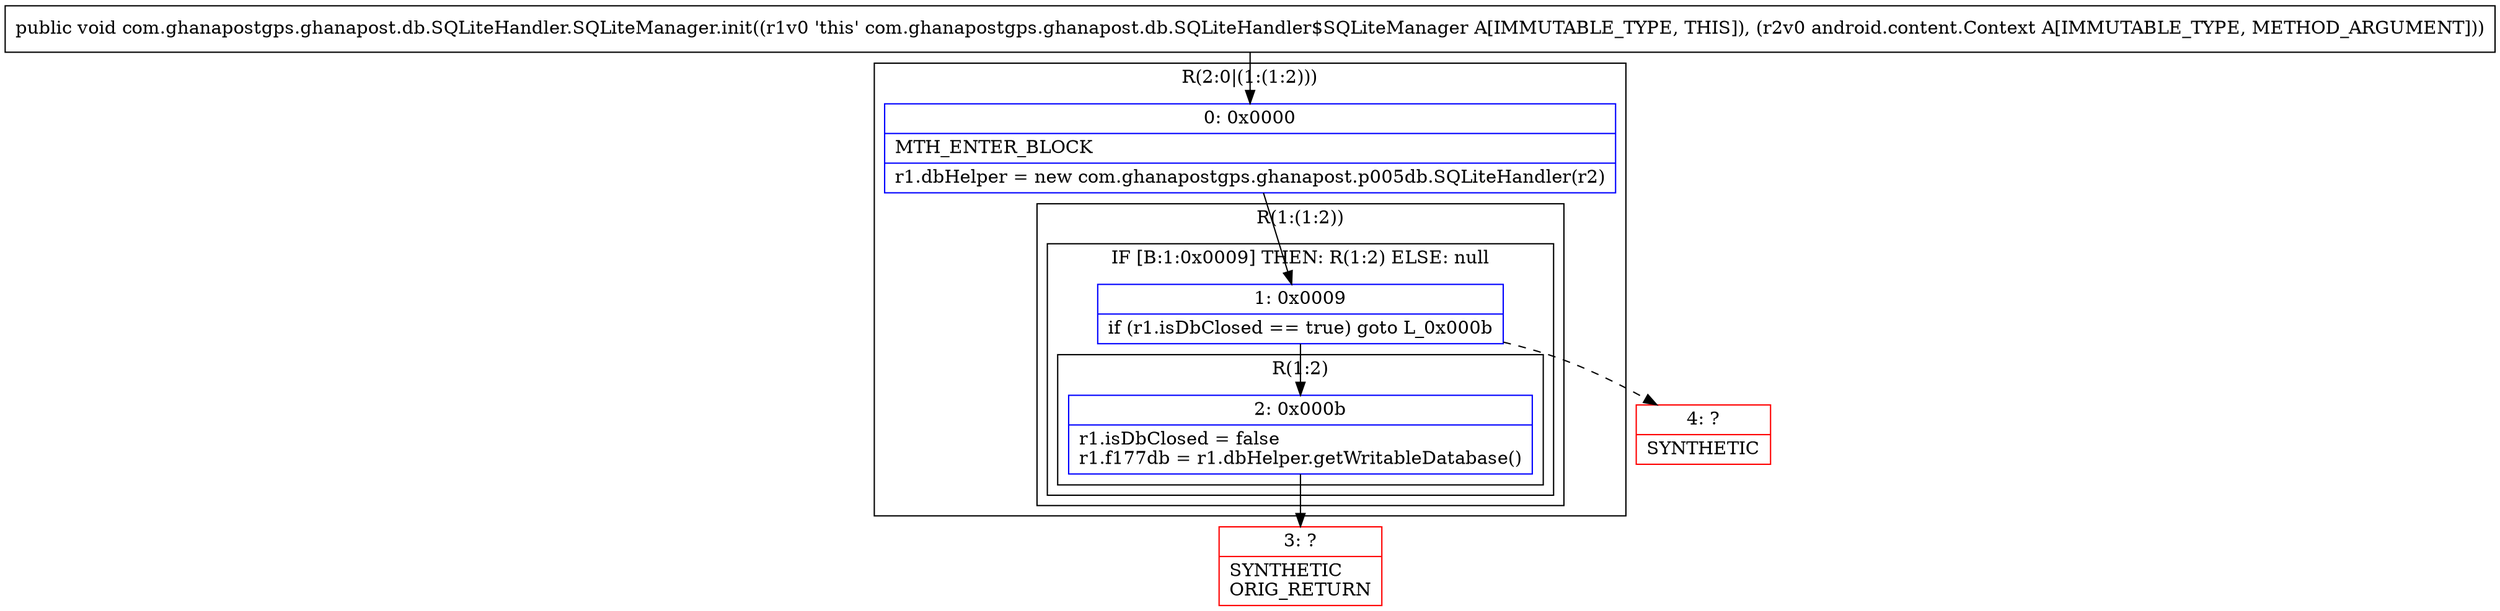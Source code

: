 digraph "CFG forcom.ghanapostgps.ghanapost.db.SQLiteHandler.SQLiteManager.init(Landroid\/content\/Context;)V" {
subgraph cluster_Region_1055471517 {
label = "R(2:0|(1:(1:2)))";
node [shape=record,color=blue];
Node_0 [shape=record,label="{0\:\ 0x0000|MTH_ENTER_BLOCK\l|r1.dbHelper = new com.ghanapostgps.ghanapost.p005db.SQLiteHandler(r2)\l}"];
subgraph cluster_Region_1790111109 {
label = "R(1:(1:2))";
node [shape=record,color=blue];
subgraph cluster_IfRegion_1541953403 {
label = "IF [B:1:0x0009] THEN: R(1:2) ELSE: null";
node [shape=record,color=blue];
Node_1 [shape=record,label="{1\:\ 0x0009|if (r1.isDbClosed == true) goto L_0x000b\l}"];
subgraph cluster_Region_1196088342 {
label = "R(1:2)";
node [shape=record,color=blue];
Node_2 [shape=record,label="{2\:\ 0x000b|r1.isDbClosed = false\lr1.f177db = r1.dbHelper.getWritableDatabase()\l}"];
}
}
}
}
Node_3 [shape=record,color=red,label="{3\:\ ?|SYNTHETIC\lORIG_RETURN\l}"];
Node_4 [shape=record,color=red,label="{4\:\ ?|SYNTHETIC\l}"];
MethodNode[shape=record,label="{public void com.ghanapostgps.ghanapost.db.SQLiteHandler.SQLiteManager.init((r1v0 'this' com.ghanapostgps.ghanapost.db.SQLiteHandler$SQLiteManager A[IMMUTABLE_TYPE, THIS]), (r2v0 android.content.Context A[IMMUTABLE_TYPE, METHOD_ARGUMENT])) }"];
MethodNode -> Node_0;
Node_0 -> Node_1;
Node_1 -> Node_2;
Node_1 -> Node_4[style=dashed];
Node_2 -> Node_3;
}

